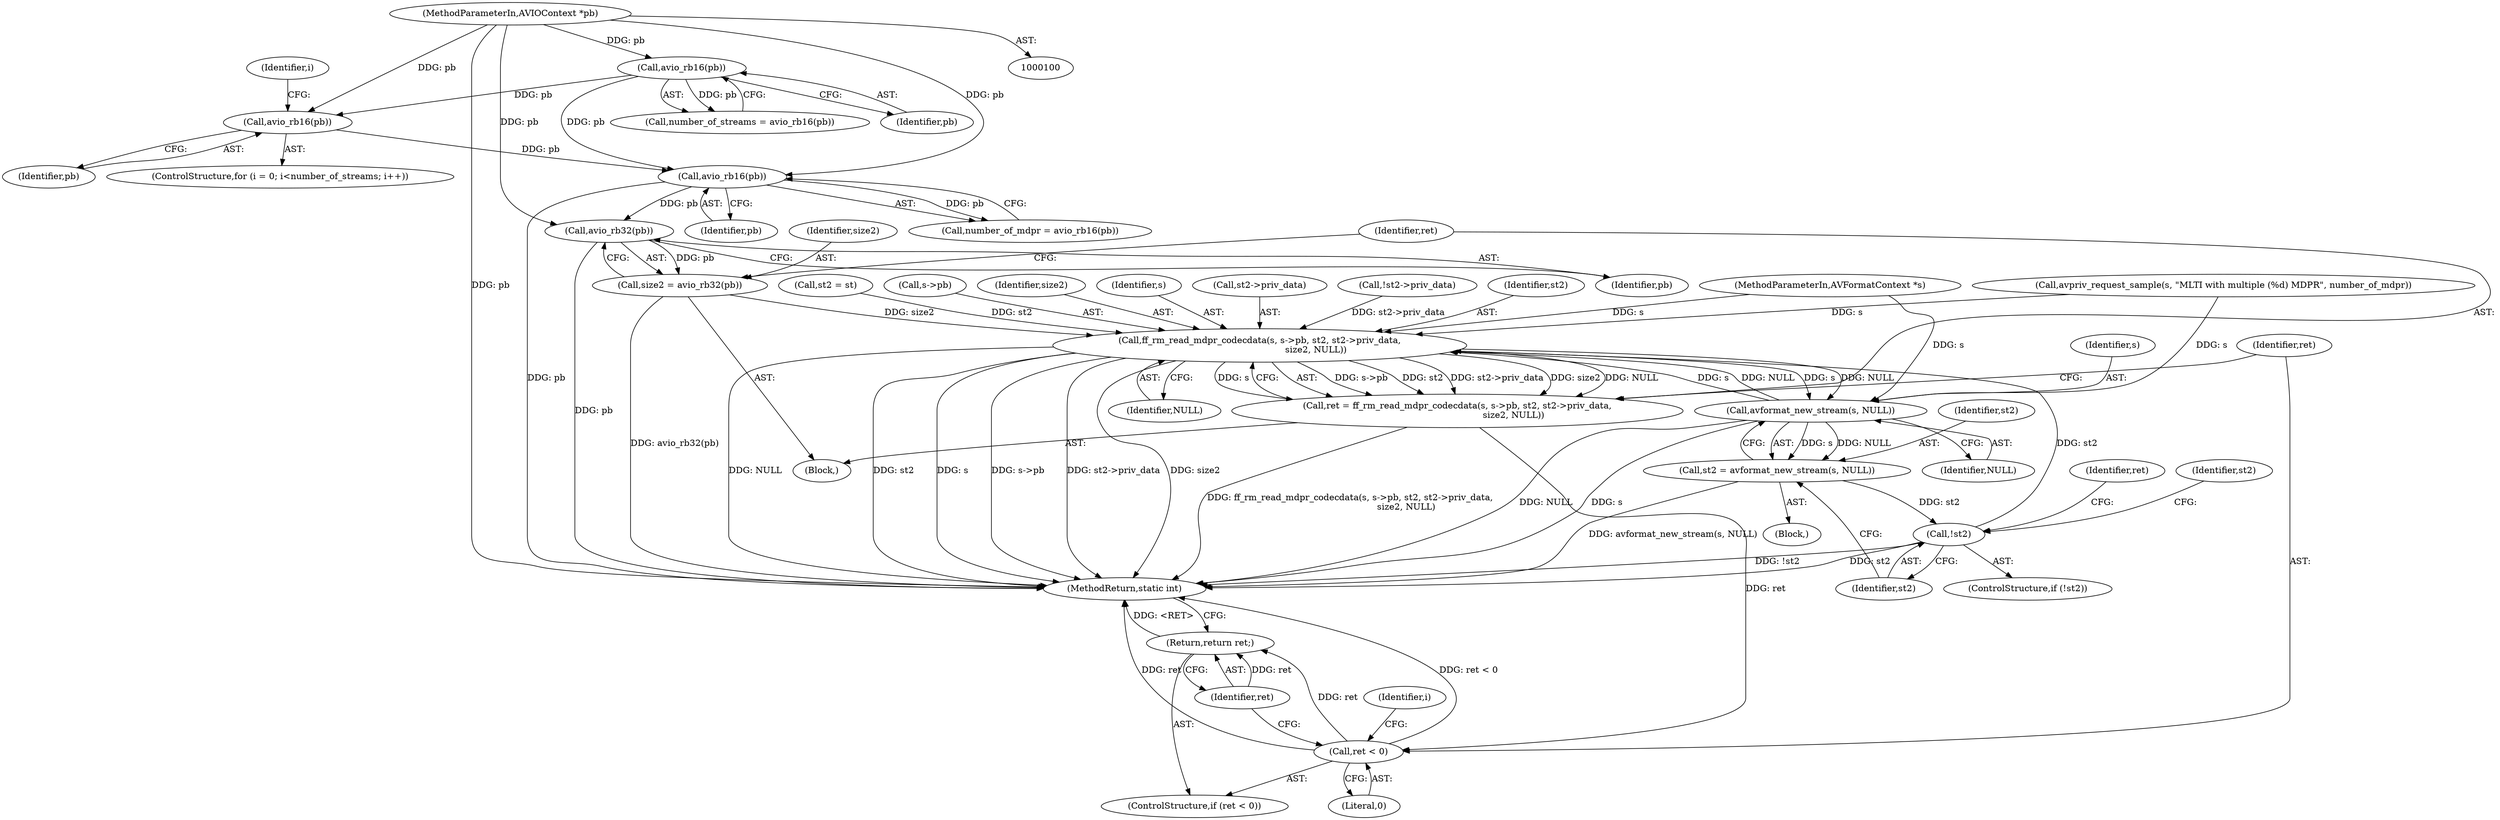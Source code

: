 digraph "0_FFmpeg_a7e032a277452366771951e29fd0bf2bd5c029f0@pointer" {
"1000232" [label="(Call,avio_rb32(pb))"];
"1000128" [label="(Call,avio_rb16(pb))"];
"1000124" [label="(Call,avio_rb16(pb))"];
"1000109" [label="(Call,avio_rb16(pb))"];
"1000102" [label="(MethodParameterIn,AVIOContext *pb)"];
"1000230" [label="(Call,size2 = avio_rb32(pb))"];
"1000236" [label="(Call,ff_rm_read_mdpr_codecdata(s, s->pb, st2, st2->priv_data,\n                                        size2, NULL))"];
"1000157" [label="(Call,avformat_new_stream(s, NULL))"];
"1000155" [label="(Call,st2 = avformat_new_stream(s, NULL))"];
"1000161" [label="(Call,!st2)"];
"1000234" [label="(Call,ret = ff_rm_read_mdpr_codecdata(s, s->pb, st2, st2->priv_data,\n                                        size2, NULL))"];
"1000248" [label="(Call,ret < 0)"];
"1000251" [label="(Return,return ret;)"];
"1000249" [label="(Identifier,ret)"];
"1000109" [label="(Call,avio_rb16(pb))"];
"1000247" [label="(ControlStructure,if (ret < 0))"];
"1000125" [label="(Identifier,pb)"];
"1000102" [label="(MethodParameterIn,AVIOContext *pb)"];
"1000219" [label="(Call,!st2->priv_data)"];
"1000101" [label="(MethodParameterIn,AVFormatContext *s)"];
"1000235" [label="(Identifier,ret)"];
"1000232" [label="(Call,avio_rb32(pb))"];
"1000237" [label="(Identifier,s)"];
"1000242" [label="(Call,st2->priv_data)"];
"1000157" [label="(Call,avformat_new_stream(s, NULL))"];
"1000251" [label="(Return,return ret;)"];
"1000115" [label="(ControlStructure,for (i = 0; i<number_of_streams; i++))"];
"1000110" [label="(Identifier,pb)"];
"1000124" [label="(Call,avio_rb16(pb))"];
"1000236" [label="(Call,ff_rm_read_mdpr_codecdata(s, s->pb, st2, st2->priv_data,\n                                        size2, NULL))"];
"1000255" [label="(MethodReturn,static int)"];
"1000135" [label="(Call,avpriv_request_sample(s, \"MLTI with multiple (%d) MDPR\", number_of_mdpr))"];
"1000230" [label="(Call,size2 = avio_rb32(pb))"];
"1000123" [label="(Identifier,i)"];
"1000129" [label="(Identifier,pb)"];
"1000147" [label="(Identifier,i)"];
"1000156" [label="(Identifier,st2)"];
"1000241" [label="(Identifier,st2)"];
"1000227" [label="(Call,st2 = st)"];
"1000159" [label="(Identifier,NULL)"];
"1000128" [label="(Call,avio_rb16(pb))"];
"1000246" [label="(Identifier,NULL)"];
"1000165" [label="(Identifier,ret)"];
"1000238" [label="(Call,s->pb)"];
"1000231" [label="(Identifier,size2)"];
"1000172" [label="(Identifier,st2)"];
"1000161" [label="(Call,!st2)"];
"1000158" [label="(Identifier,s)"];
"1000107" [label="(Call,number_of_streams = avio_rb16(pb))"];
"1000245" [label="(Identifier,size2)"];
"1000233" [label="(Identifier,pb)"];
"1000234" [label="(Call,ret = ff_rm_read_mdpr_codecdata(s, s->pb, st2, st2->priv_data,\n                                        size2, NULL))"];
"1000252" [label="(Identifier,ret)"];
"1000250" [label="(Literal,0)"];
"1000148" [label="(Block,)"];
"1000155" [label="(Call,st2 = avformat_new_stream(s, NULL))"];
"1000154" [label="(Block,)"];
"1000162" [label="(Identifier,st2)"];
"1000160" [label="(ControlStructure,if (!st2))"];
"1000248" [label="(Call,ret < 0)"];
"1000126" [label="(Call,number_of_mdpr = avio_rb16(pb))"];
"1000232" -> "1000230"  [label="AST: "];
"1000232" -> "1000233"  [label="CFG: "];
"1000233" -> "1000232"  [label="AST: "];
"1000230" -> "1000232"  [label="CFG: "];
"1000232" -> "1000255"  [label="DDG: pb"];
"1000232" -> "1000230"  [label="DDG: pb"];
"1000128" -> "1000232"  [label="DDG: pb"];
"1000102" -> "1000232"  [label="DDG: pb"];
"1000128" -> "1000126"  [label="AST: "];
"1000128" -> "1000129"  [label="CFG: "];
"1000129" -> "1000128"  [label="AST: "];
"1000126" -> "1000128"  [label="CFG: "];
"1000128" -> "1000255"  [label="DDG: pb"];
"1000128" -> "1000126"  [label="DDG: pb"];
"1000124" -> "1000128"  [label="DDG: pb"];
"1000109" -> "1000128"  [label="DDG: pb"];
"1000102" -> "1000128"  [label="DDG: pb"];
"1000124" -> "1000115"  [label="AST: "];
"1000124" -> "1000125"  [label="CFG: "];
"1000125" -> "1000124"  [label="AST: "];
"1000123" -> "1000124"  [label="CFG: "];
"1000109" -> "1000124"  [label="DDG: pb"];
"1000102" -> "1000124"  [label="DDG: pb"];
"1000109" -> "1000107"  [label="AST: "];
"1000109" -> "1000110"  [label="CFG: "];
"1000110" -> "1000109"  [label="AST: "];
"1000107" -> "1000109"  [label="CFG: "];
"1000109" -> "1000107"  [label="DDG: pb"];
"1000102" -> "1000109"  [label="DDG: pb"];
"1000102" -> "1000100"  [label="AST: "];
"1000102" -> "1000255"  [label="DDG: pb"];
"1000230" -> "1000148"  [label="AST: "];
"1000231" -> "1000230"  [label="AST: "];
"1000235" -> "1000230"  [label="CFG: "];
"1000230" -> "1000255"  [label="DDG: avio_rb32(pb)"];
"1000230" -> "1000236"  [label="DDG: size2"];
"1000236" -> "1000234"  [label="AST: "];
"1000236" -> "1000246"  [label="CFG: "];
"1000237" -> "1000236"  [label="AST: "];
"1000238" -> "1000236"  [label="AST: "];
"1000241" -> "1000236"  [label="AST: "];
"1000242" -> "1000236"  [label="AST: "];
"1000245" -> "1000236"  [label="AST: "];
"1000246" -> "1000236"  [label="AST: "];
"1000234" -> "1000236"  [label="CFG: "];
"1000236" -> "1000255"  [label="DDG: s"];
"1000236" -> "1000255"  [label="DDG: s->pb"];
"1000236" -> "1000255"  [label="DDG: st2->priv_data"];
"1000236" -> "1000255"  [label="DDG: size2"];
"1000236" -> "1000255"  [label="DDG: NULL"];
"1000236" -> "1000255"  [label="DDG: st2"];
"1000236" -> "1000157"  [label="DDG: s"];
"1000236" -> "1000157"  [label="DDG: NULL"];
"1000236" -> "1000234"  [label="DDG: s->pb"];
"1000236" -> "1000234"  [label="DDG: st2"];
"1000236" -> "1000234"  [label="DDG: st2->priv_data"];
"1000236" -> "1000234"  [label="DDG: size2"];
"1000236" -> "1000234"  [label="DDG: NULL"];
"1000236" -> "1000234"  [label="DDG: s"];
"1000157" -> "1000236"  [label="DDG: s"];
"1000157" -> "1000236"  [label="DDG: NULL"];
"1000135" -> "1000236"  [label="DDG: s"];
"1000101" -> "1000236"  [label="DDG: s"];
"1000227" -> "1000236"  [label="DDG: st2"];
"1000161" -> "1000236"  [label="DDG: st2"];
"1000219" -> "1000236"  [label="DDG: st2->priv_data"];
"1000157" -> "1000155"  [label="AST: "];
"1000157" -> "1000159"  [label="CFG: "];
"1000158" -> "1000157"  [label="AST: "];
"1000159" -> "1000157"  [label="AST: "];
"1000155" -> "1000157"  [label="CFG: "];
"1000157" -> "1000255"  [label="DDG: NULL"];
"1000157" -> "1000255"  [label="DDG: s"];
"1000157" -> "1000155"  [label="DDG: s"];
"1000157" -> "1000155"  [label="DDG: NULL"];
"1000135" -> "1000157"  [label="DDG: s"];
"1000101" -> "1000157"  [label="DDG: s"];
"1000155" -> "1000154"  [label="AST: "];
"1000156" -> "1000155"  [label="AST: "];
"1000162" -> "1000155"  [label="CFG: "];
"1000155" -> "1000255"  [label="DDG: avformat_new_stream(s, NULL)"];
"1000155" -> "1000161"  [label="DDG: st2"];
"1000161" -> "1000160"  [label="AST: "];
"1000161" -> "1000162"  [label="CFG: "];
"1000162" -> "1000161"  [label="AST: "];
"1000165" -> "1000161"  [label="CFG: "];
"1000172" -> "1000161"  [label="CFG: "];
"1000161" -> "1000255"  [label="DDG: st2"];
"1000161" -> "1000255"  [label="DDG: !st2"];
"1000234" -> "1000148"  [label="AST: "];
"1000235" -> "1000234"  [label="AST: "];
"1000249" -> "1000234"  [label="CFG: "];
"1000234" -> "1000255"  [label="DDG: ff_rm_read_mdpr_codecdata(s, s->pb, st2, st2->priv_data,\n                                        size2, NULL)"];
"1000234" -> "1000248"  [label="DDG: ret"];
"1000248" -> "1000247"  [label="AST: "];
"1000248" -> "1000250"  [label="CFG: "];
"1000249" -> "1000248"  [label="AST: "];
"1000250" -> "1000248"  [label="AST: "];
"1000252" -> "1000248"  [label="CFG: "];
"1000147" -> "1000248"  [label="CFG: "];
"1000248" -> "1000255"  [label="DDG: ret < 0"];
"1000248" -> "1000255"  [label="DDG: ret"];
"1000248" -> "1000251"  [label="DDG: ret"];
"1000251" -> "1000247"  [label="AST: "];
"1000251" -> "1000252"  [label="CFG: "];
"1000252" -> "1000251"  [label="AST: "];
"1000255" -> "1000251"  [label="CFG: "];
"1000251" -> "1000255"  [label="DDG: <RET>"];
"1000252" -> "1000251"  [label="DDG: ret"];
}
